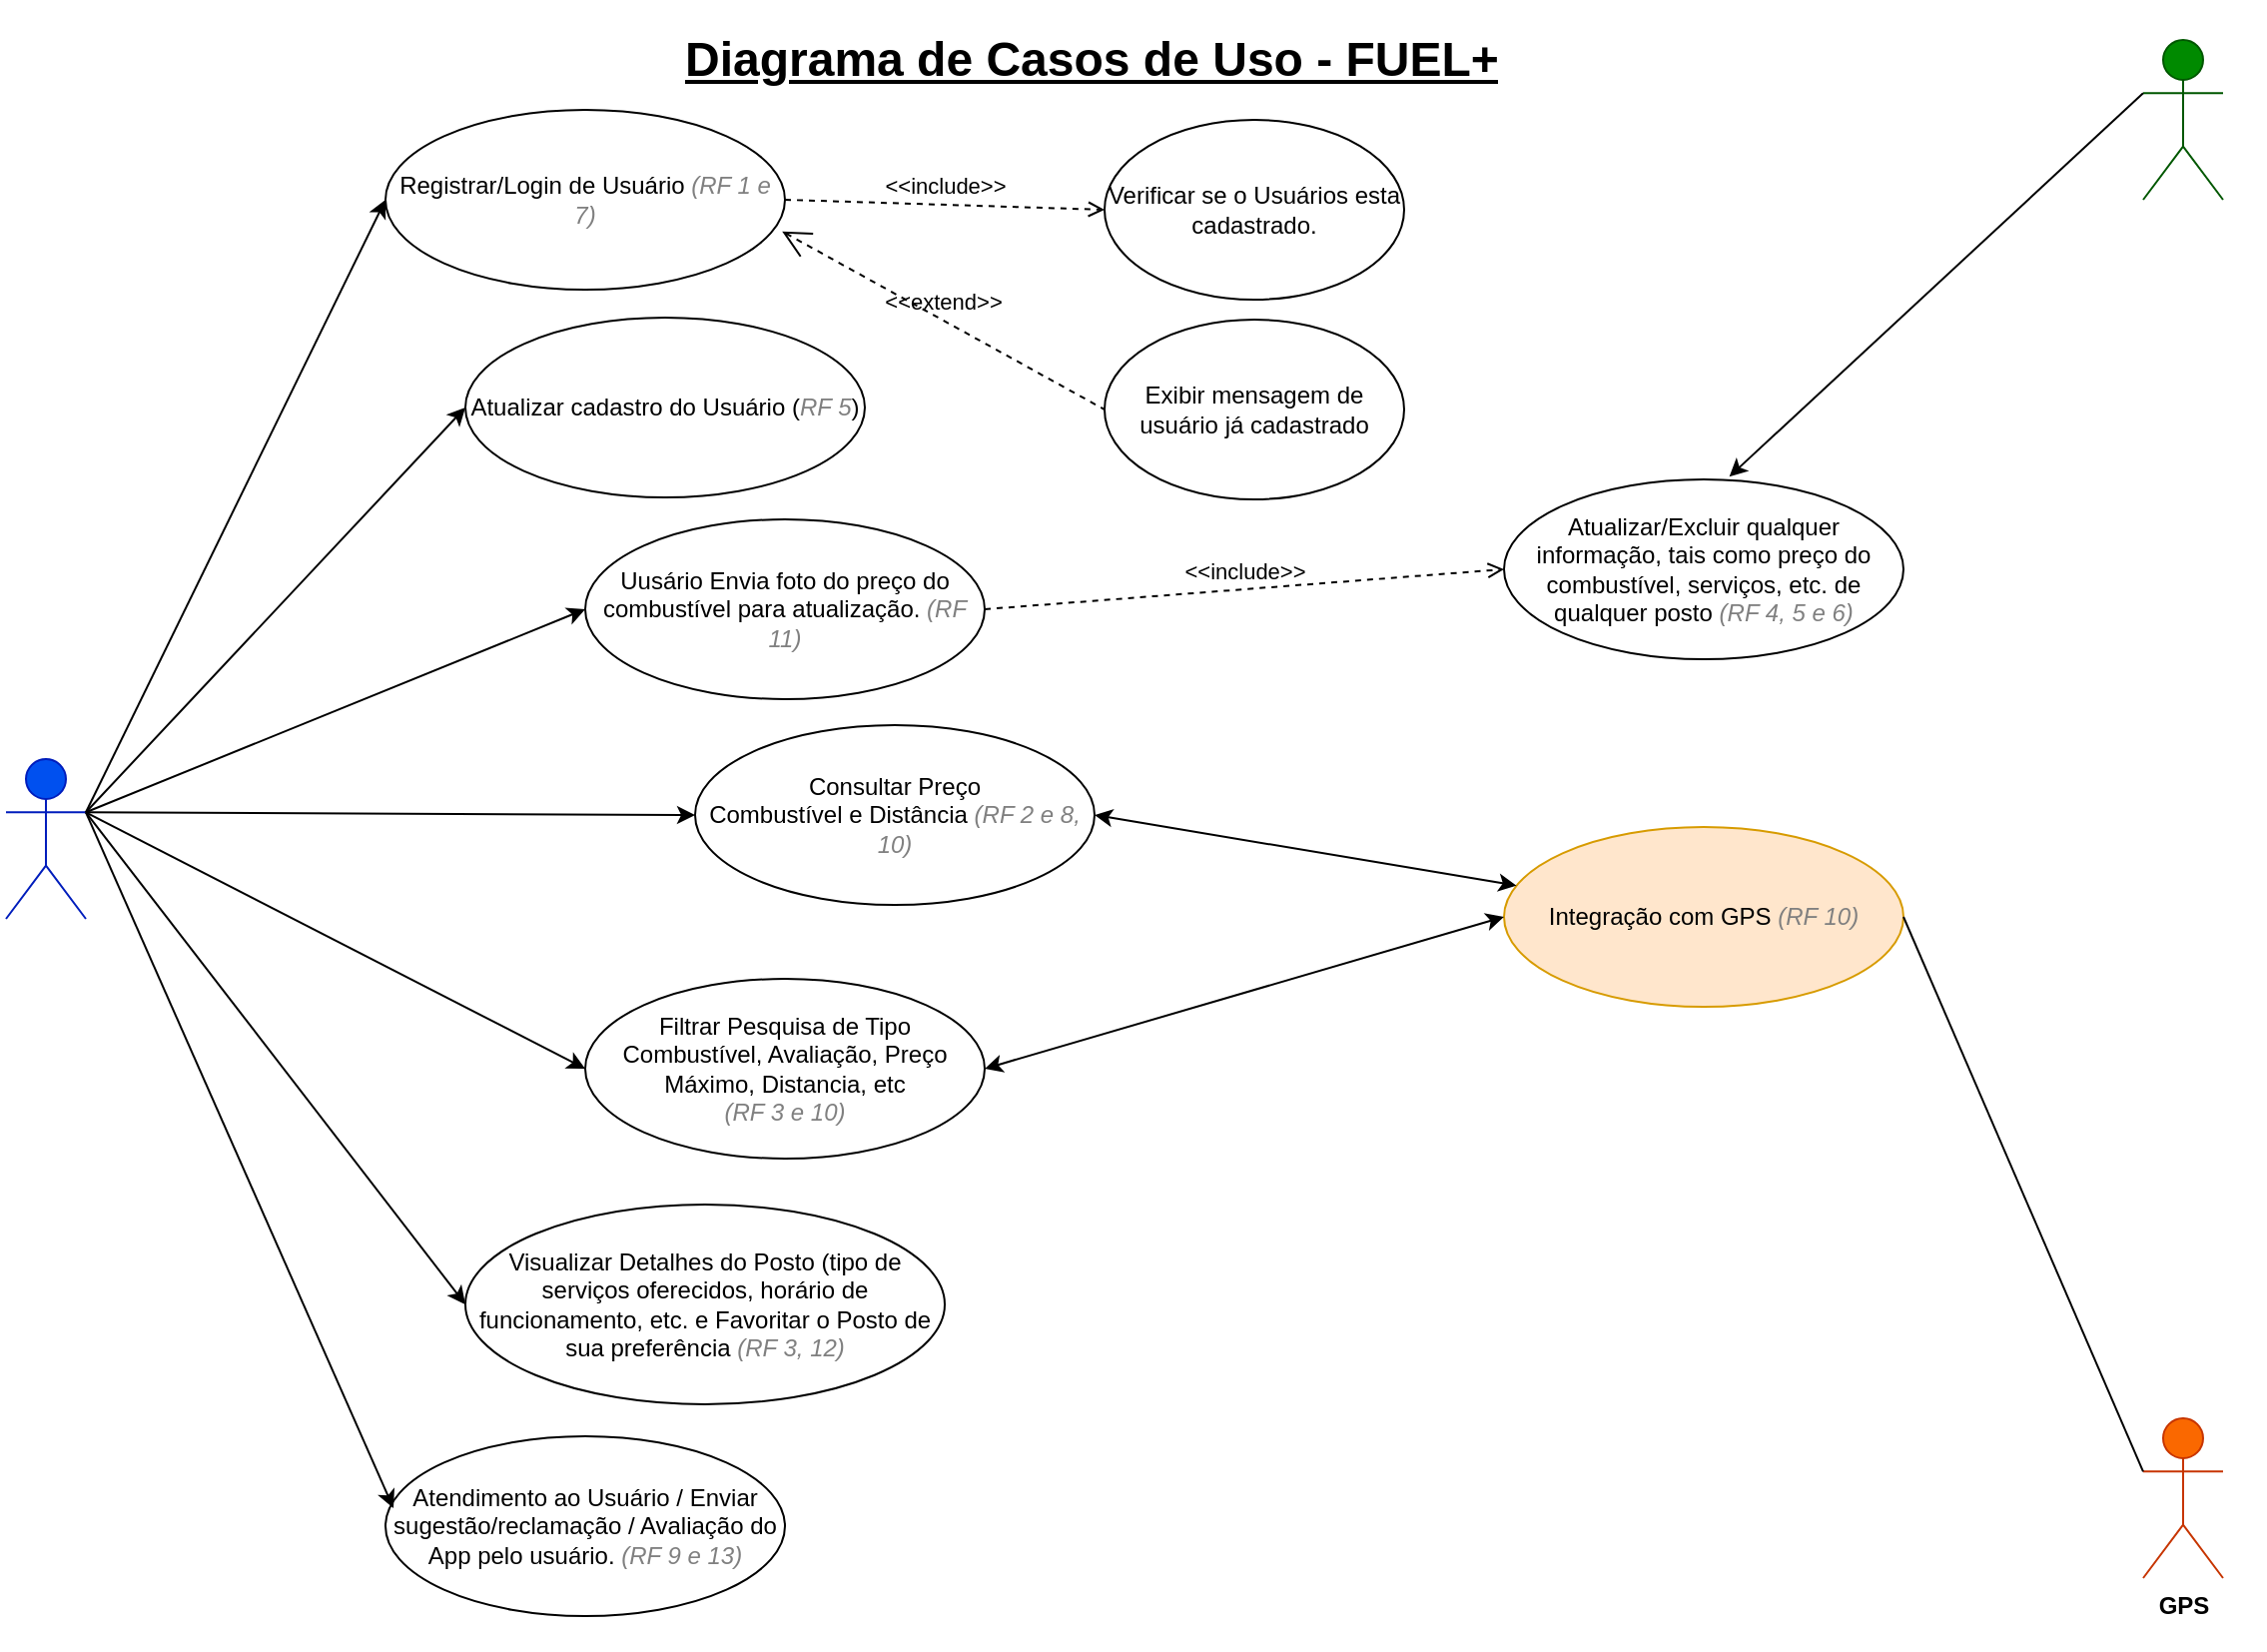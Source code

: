 <mxfile version="23.1.7" type="github">
  <diagram name="Página-1" id="ftc5jekLg3tbH1YQK8Mf">
    <mxGraphModel dx="1312" dy="880" grid="1" gridSize="10" guides="1" tooltips="1" connect="1" arrows="1" fold="1" page="1" pageScale="1" pageWidth="1169" pageHeight="827" math="0" shadow="0">
      <root>
        <mxCell id="0" />
        <mxCell id="1" parent="0" />
        <mxCell id="PP8LRKLGsLknnvHvdWip-1" value="Usuário" style="shape=umlActor;html=1;verticalLabelPosition=bottom;verticalAlign=top;align=center;fillColor=#0050ef;strokeColor=#001DBC;fontStyle=1;fontColor=#ffffff;" parent="1" vertex="1">
          <mxGeometry x="10" y="380" width="40" height="80" as="geometry" />
        </mxCell>
        <mxCell id="PP8LRKLGsLknnvHvdWip-2" value="Consultar Preço&lt;br&gt;Combustível e Distância &lt;i&gt;&lt;font color=&quot;#808080&quot;&gt;(RF 2 e 8, 10)&lt;/font&gt;&lt;/i&gt;" style="ellipse;whiteSpace=wrap;html=1;rotation=0;" parent="1" vertex="1">
          <mxGeometry x="355" y="363" width="200" height="90" as="geometry" />
        </mxCell>
        <mxCell id="PP8LRKLGsLknnvHvdWip-3" value="" style="edgeStyle=none;html=1;endArrow=none;verticalAlign=bottom;rounded=0;exitX=0;exitY=0.5;exitDx=0;exitDy=0;entryX=1;entryY=0.333;entryDx=0;entryDy=0;startArrow=classic;startFill=1;entryPerimeter=0;" parent="1" source="PP8LRKLGsLknnvHvdWip-2" target="PP8LRKLGsLknnvHvdWip-1" edge="1">
          <mxGeometry width="160" relative="1" as="geometry">
            <mxPoint x="580" y="350" as="sourcePoint" />
            <mxPoint x="420" y="350" as="targetPoint" />
          </mxGeometry>
        </mxCell>
        <mxCell id="PP8LRKLGsLknnvHvdWip-4" value="Filtrar Pesquisa de Tipo Combustível, Avaliação, Preço Máximo, Distancia, etc &lt;br&gt;&lt;i&gt;&lt;font color=&quot;#808080&quot;&gt;(RF 3 e 10)&lt;/font&gt;&lt;/i&gt;" style="ellipse;whiteSpace=wrap;html=1;rotation=0;" parent="1" vertex="1">
          <mxGeometry x="300" y="490" width="200" height="90" as="geometry" />
        </mxCell>
        <mxCell id="PP8LRKLGsLknnvHvdWip-7" value="" style="edgeStyle=none;html=1;endArrow=none;verticalAlign=bottom;rounded=0;exitX=0;exitY=0.5;exitDx=0;exitDy=0;entryX=1;entryY=0.333;entryDx=0;entryDy=0;startArrow=classic;startFill=1;entryPerimeter=0;" parent="1" source="PP8LRKLGsLknnvHvdWip-4" target="PP8LRKLGsLknnvHvdWip-1" edge="1">
          <mxGeometry width="160" relative="1" as="geometry">
            <mxPoint x="580" y="350" as="sourcePoint" />
            <mxPoint x="420" y="350" as="targetPoint" />
          </mxGeometry>
        </mxCell>
        <mxCell id="PP8LRKLGsLknnvHvdWip-8" value="Visualizar Detalhes do Posto (tipo de serviços oferecidos, horário de funcionamento, etc. e Favoritar o Posto de sua preferência&amp;nbsp;&lt;i&gt;&lt;font color=&quot;#808080&quot;&gt;(RF 3, 12)&lt;/font&gt;&lt;/i&gt;" style="ellipse;whiteSpace=wrap;html=1;rotation=0;" parent="1" vertex="1">
          <mxGeometry x="240" y="603" width="240" height="100" as="geometry" />
        </mxCell>
        <mxCell id="PP8LRKLGsLknnvHvdWip-9" value="" style="edgeStyle=none;html=1;endArrow=none;verticalAlign=bottom;rounded=0;exitX=0;exitY=0.5;exitDx=0;exitDy=0;entryX=1;entryY=0.333;entryDx=0;entryDy=0;startArrow=classic;startFill=1;entryPerimeter=0;" parent="1" source="PP8LRKLGsLknnvHvdWip-8" target="PP8LRKLGsLknnvHvdWip-1" edge="1">
          <mxGeometry width="160" relative="1" as="geometry">
            <mxPoint x="580" y="350" as="sourcePoint" />
            <mxPoint x="420" y="350" as="targetPoint" />
          </mxGeometry>
        </mxCell>
        <mxCell id="PP8LRKLGsLknnvHvdWip-10" value="Registrar/Login de Usuário &lt;i&gt;&lt;font color=&quot;#808080&quot;&gt;(RF 1 e 7)&lt;/font&gt;&lt;/i&gt;" style="ellipse;whiteSpace=wrap;html=1;rotation=0;" parent="1" vertex="1">
          <mxGeometry x="200" y="55" width="200" height="90" as="geometry" />
        </mxCell>
        <mxCell id="PP8LRKLGsLknnvHvdWip-11" value="" style="edgeStyle=none;html=1;endArrow=none;verticalAlign=bottom;rounded=0;exitX=0;exitY=0.5;exitDx=0;exitDy=0;entryX=1;entryY=0.333;entryDx=0;entryDy=0;entryPerimeter=0;startArrow=classic;startFill=1;" parent="1" source="PP8LRKLGsLknnvHvdWip-10" target="PP8LRKLGsLknnvHvdWip-1" edge="1">
          <mxGeometry width="160" relative="1" as="geometry">
            <mxPoint x="580" y="350" as="sourcePoint" />
            <mxPoint x="420" y="350" as="targetPoint" />
          </mxGeometry>
        </mxCell>
        <mxCell id="PP8LRKLGsLknnvHvdWip-12" value="Atualizar/Excluir qualquer informação, tais como preço do combustível, serviços, etc. de qualquer posto&lt;i&gt;&lt;font color=&quot;#808080&quot;&gt; (RF 4, 5 e 6)&lt;/font&gt;&lt;/i&gt;" style="ellipse;whiteSpace=wrap;html=1;rotation=0;" parent="1" vertex="1">
          <mxGeometry x="760" y="240" width="200" height="90" as="geometry" />
        </mxCell>
        <mxCell id="PP8LRKLGsLknnvHvdWip-13" value="Administrador &lt;br&gt;do App" style="shape=umlActor;html=1;verticalLabelPosition=bottom;verticalAlign=top;align=center;fillColor=#008a00;strokeColor=#005700;fontStyle=1;fontColor=#ffffff;" parent="1" vertex="1">
          <mxGeometry x="1080" y="20" width="40" height="80" as="geometry" />
        </mxCell>
        <mxCell id="PP8LRKLGsLknnvHvdWip-16" value="" style="edgeStyle=none;html=1;endArrow=none;verticalAlign=bottom;rounded=0;entryX=0;entryY=0.333;entryDx=0;entryDy=0;entryPerimeter=0;startArrow=classic;startFill=1;exitX=0.564;exitY=-0.015;exitDx=0;exitDy=0;exitPerimeter=0;" parent="1" source="PP8LRKLGsLknnvHvdWip-12" target="PP8LRKLGsLknnvHvdWip-13" edge="1">
          <mxGeometry width="160" relative="1" as="geometry">
            <mxPoint x="960" y="210" as="sourcePoint" />
            <mxPoint x="580" y="350" as="targetPoint" />
          </mxGeometry>
        </mxCell>
        <mxCell id="PP8LRKLGsLknnvHvdWip-17" value="Verificar se o Usuários esta cadastrado." style="ellipse;whiteSpace=wrap;html=1;rotation=0;" parent="1" vertex="1">
          <mxGeometry x="560" y="60" width="150" height="90" as="geometry" />
        </mxCell>
        <mxCell id="PP8LRKLGsLknnvHvdWip-18" value="&amp;lt;&amp;lt;include&amp;gt;&amp;gt;" style="edgeStyle=none;html=1;endArrow=open;verticalAlign=bottom;dashed=1;labelBackgroundColor=none;rounded=0;exitX=1;exitY=0.5;exitDx=0;exitDy=0;entryX=0;entryY=0.5;entryDx=0;entryDy=0;" parent="1" source="PP8LRKLGsLknnvHvdWip-10" target="PP8LRKLGsLknnvHvdWip-17" edge="1">
          <mxGeometry width="160" relative="1" as="geometry">
            <mxPoint x="420" y="350" as="sourcePoint" />
            <mxPoint x="470" y="40" as="targetPoint" />
          </mxGeometry>
        </mxCell>
        <mxCell id="PP8LRKLGsLknnvHvdWip-19" value="Exibir mensagem de usuário já cadastrado" style="ellipse;whiteSpace=wrap;html=1;rotation=0;" parent="1" vertex="1">
          <mxGeometry x="560" y="160" width="150" height="90" as="geometry" />
        </mxCell>
        <mxCell id="PP8LRKLGsLknnvHvdWip-20" value="&amp;lt;&amp;lt;extend&amp;gt;&amp;gt;" style="edgeStyle=none;html=1;startArrow=open;endArrow=none;startSize=12;verticalAlign=bottom;dashed=1;labelBackgroundColor=none;rounded=0;entryX=0;entryY=0.5;entryDx=0;entryDy=0;exitX=0.993;exitY=0.676;exitDx=0;exitDy=0;exitPerimeter=0;" parent="1" source="PP8LRKLGsLknnvHvdWip-10" target="PP8LRKLGsLknnvHvdWip-19" edge="1">
          <mxGeometry width="160" relative="1" as="geometry">
            <mxPoint x="430" y="140" as="sourcePoint" />
            <mxPoint x="580" y="350" as="targetPoint" />
          </mxGeometry>
        </mxCell>
        <mxCell id="PP8LRKLGsLknnvHvdWip-27" value="" style="edgeStyle=none;html=1;endArrow=none;verticalAlign=bottom;rounded=0;entryX=1;entryY=0.333;entryDx=0;entryDy=0;exitX=0;exitY=0.5;exitDx=0;exitDy=0;startArrow=classic;startFill=1;entryPerimeter=0;" parent="1" source="KdzvurH923GHhTWP99x6-12" target="PP8LRKLGsLknnvHvdWip-1" edge="1">
          <mxGeometry width="160" relative="1" as="geometry">
            <mxPoint x="580" y="350" as="sourcePoint" />
            <mxPoint x="420" y="350" as="targetPoint" />
          </mxGeometry>
        </mxCell>
        <mxCell id="PP8LRKLGsLknnvHvdWip-36" value="" style="edgeStyle=none;html=1;endArrow=none;verticalAlign=bottom;rounded=0;exitX=0;exitY=0.5;exitDx=0;exitDy=0;entryX=1;entryY=0.333;entryDx=0;entryDy=0;startArrow=classic;startFill=1;entryPerimeter=0;" parent="1" source="KdzvurH923GHhTWP99x6-16" target="PP8LRKLGsLknnvHvdWip-1" edge="1">
          <mxGeometry width="160" relative="1" as="geometry">
            <mxPoint x="711.5" y="192.32" as="sourcePoint" />
            <mxPoint x="420" y="350" as="targetPoint" />
          </mxGeometry>
        </mxCell>
        <mxCell id="KdzvurH923GHhTWP99x6-1" value="Atendimento ao Usuário / Enviar sugestão/reclamação / Avaliação do App pelo usuário. &lt;i&gt;&lt;font color=&quot;#808080&quot;&gt;(RF 9 e 13)&lt;/font&gt;&lt;/i&gt;" style="ellipse;html=1;whiteSpace=wrap;rotation=0;" vertex="1" parent="1">
          <mxGeometry x="200" y="719" width="200" height="90" as="geometry" />
        </mxCell>
        <mxCell id="KdzvurH923GHhTWP99x6-3" value="" style="endArrow=none;html=1;rounded=0;entryX=1;entryY=0.333;entryDx=0;entryDy=0;entryPerimeter=0;exitX=0.02;exitY=0.4;exitDx=0;exitDy=0;exitPerimeter=0;startArrow=classic;startFill=1;" edge="1" parent="1" source="KdzvurH923GHhTWP99x6-1" target="PP8LRKLGsLknnvHvdWip-1">
          <mxGeometry width="50" height="50" relative="1" as="geometry">
            <mxPoint x="530" y="430" as="sourcePoint" />
            <mxPoint x="480" y="480" as="targetPoint" />
          </mxGeometry>
        </mxCell>
        <mxCell id="KdzvurH923GHhTWP99x6-6" value="GPS&lt;div&gt;&lt;br&gt;&lt;/div&gt;" style="shape=umlActor;verticalLabelPosition=bottom;verticalAlign=top;html=1;outlineConnect=0;fillStyle=solid;fillColor=#fa6800;fontColor=#000000;strokeColor=#C73500;fontStyle=1" vertex="1" parent="1">
          <mxGeometry x="1080" y="710" width="40" height="80" as="geometry" />
        </mxCell>
        <mxCell id="KdzvurH923GHhTWP99x6-10" value="Integração com GPS &lt;i&gt;&lt;font color=&quot;#808080&quot;&gt;(RF 10)&lt;/font&gt;&lt;/i&gt;" style="ellipse;whiteSpace=wrap;html=1;fillColor=#ffe6cc;strokeColor=#d79b00;rotation=0;" vertex="1" parent="1">
          <mxGeometry x="760" y="414" width="200" height="90" as="geometry" />
        </mxCell>
        <mxCell id="KdzvurH923GHhTWP99x6-11" value="" style="endArrow=none;html=1;rounded=0;entryX=1;entryY=0.5;entryDx=0;entryDy=0;exitX=0;exitY=0.333;exitDx=0;exitDy=0;exitPerimeter=0;" edge="1" parent="1" source="KdzvurH923GHhTWP99x6-6" target="KdzvurH923GHhTWP99x6-10">
          <mxGeometry width="50" height="50" relative="1" as="geometry">
            <mxPoint x="480" y="470" as="sourcePoint" />
            <mxPoint x="530" y="420" as="targetPoint" />
          </mxGeometry>
        </mxCell>
        <mxCell id="KdzvurH923GHhTWP99x6-12" value="Uusário Envia foto do preço do combustível para atualização. &lt;font color=&quot;#808080&quot;&gt;&lt;i&gt;(RF 11)&lt;/i&gt;&lt;/font&gt;" style="ellipse;whiteSpace=wrap;html=1;rotation=0;" vertex="1" parent="1">
          <mxGeometry x="300" y="260" width="200" height="90" as="geometry" />
        </mxCell>
        <mxCell id="KdzvurH923GHhTWP99x6-13" value="&amp;lt;&amp;lt;include&amp;gt;&amp;gt;" style="html=1;verticalAlign=bottom;labelBackgroundColor=none;endArrow=open;endFill=0;dashed=1;rounded=0;entryX=0;entryY=0.5;entryDx=0;entryDy=0;exitX=1;exitY=0.5;exitDx=0;exitDy=0;" edge="1" parent="1" source="KdzvurH923GHhTWP99x6-12" target="PP8LRKLGsLknnvHvdWip-12">
          <mxGeometry width="160" relative="1" as="geometry">
            <mxPoint x="430" y="450" as="sourcePoint" />
            <mxPoint x="590" y="450" as="targetPoint" />
          </mxGeometry>
        </mxCell>
        <mxCell id="KdzvurH923GHhTWP99x6-16" value="Atualizar cadastro do Usuário (&lt;i&gt;&lt;font color=&quot;#808080&quot;&gt;RF 5&lt;/font&gt;&lt;/i&gt;)" style="ellipse;whiteSpace=wrap;html=1;rotation=0;" vertex="1" parent="1">
          <mxGeometry x="240" y="159" width="200" height="90" as="geometry" />
        </mxCell>
        <mxCell id="KdzvurH923GHhTWP99x6-17" value="" style="endArrow=classic;startArrow=classic;html=1;rounded=0;exitX=1;exitY=0.5;exitDx=0;exitDy=0;" edge="1" parent="1" source="PP8LRKLGsLknnvHvdWip-2" target="KdzvurH923GHhTWP99x6-10">
          <mxGeometry width="50" height="50" relative="1" as="geometry">
            <mxPoint x="480" y="460" as="sourcePoint" />
            <mxPoint x="530" y="410" as="targetPoint" />
          </mxGeometry>
        </mxCell>
        <mxCell id="KdzvurH923GHhTWP99x6-18" value="" style="endArrow=classic;startArrow=classic;html=1;rounded=0;entryX=0;entryY=0.5;entryDx=0;entryDy=0;exitX=1;exitY=0.5;exitDx=0;exitDy=0;" edge="1" parent="1" source="PP8LRKLGsLknnvHvdWip-4" target="KdzvurH923GHhTWP99x6-10">
          <mxGeometry width="50" height="50" relative="1" as="geometry">
            <mxPoint x="480" y="445" as="sourcePoint" />
            <mxPoint x="530" y="410" as="targetPoint" />
          </mxGeometry>
        </mxCell>
        <mxCell id="KdzvurH923GHhTWP99x6-20" value="&lt;h1&gt;Diagrama de Casos de Uso - FUEL+&lt;/h1&gt;" style="text;html=1;spacing=5;spacingTop=-20;whiteSpace=wrap;overflow=hidden;rounded=0;fontStyle=4" vertex="1" parent="1">
          <mxGeometry x="345" y="10" width="480" height="120" as="geometry" />
        </mxCell>
      </root>
    </mxGraphModel>
  </diagram>
</mxfile>
